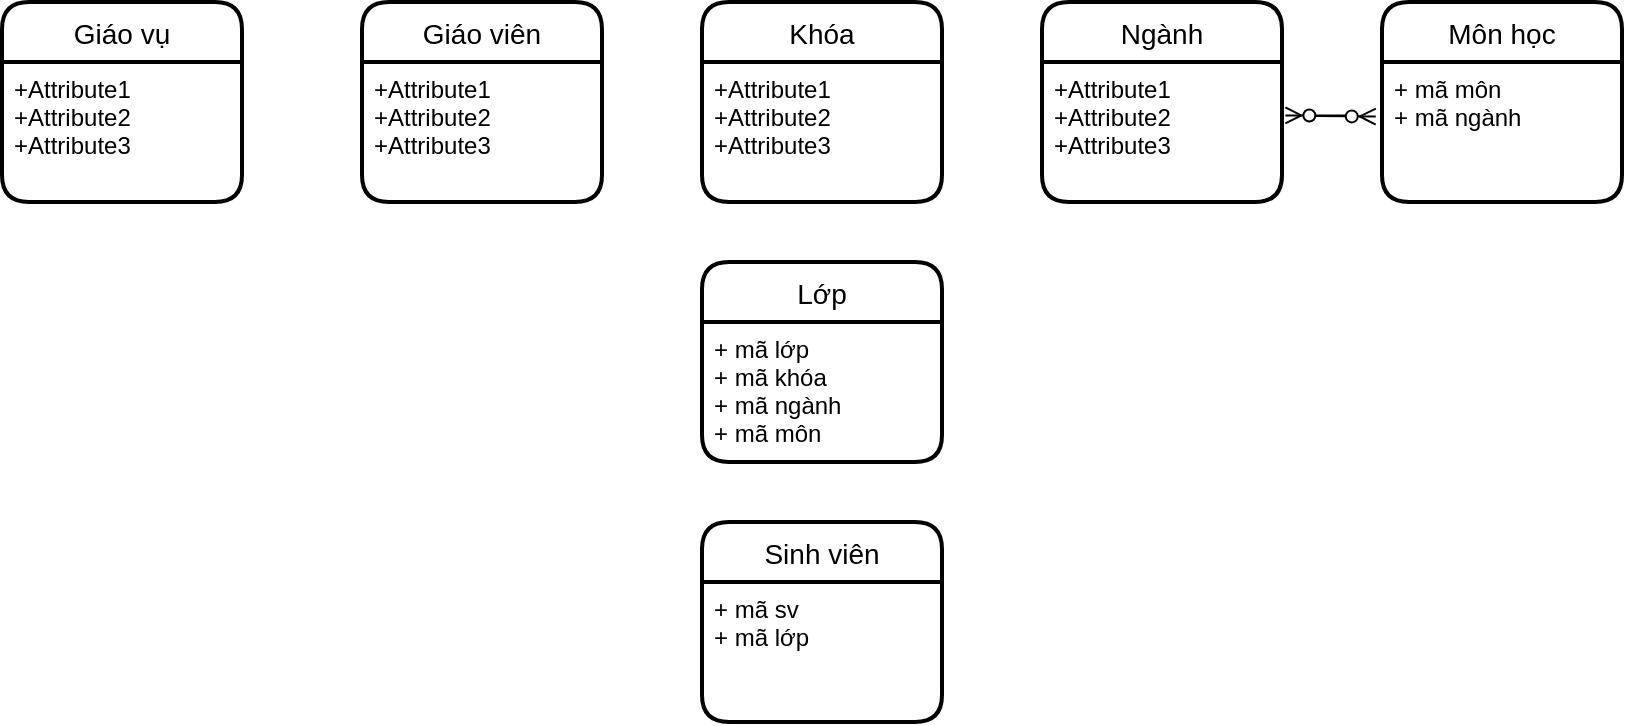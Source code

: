 <mxfile version="17.5.0" type="device" pages="4"><diagram id="koE74KYBbTdVh0Fminte" name="Page-1"><mxGraphModel dx="881" dy="399" grid="1" gridSize="10" guides="1" tooltips="1" connect="1" arrows="1" fold="1" page="1" pageScale="1" pageWidth="850" pageHeight="1100" math="0" shadow="0"><root><mxCell id="0"/><mxCell id="1" parent="0"/><mxCell id="gDH1uEvb45YzwYx4OSFr-1" value="Giáo vụ" style="swimlane;childLayout=stackLayout;horizontal=1;startSize=30;horizontalStack=0;rounded=1;fontSize=14;fontStyle=0;strokeWidth=2;resizeParent=0;resizeLast=1;shadow=0;dashed=0;align=center;" vertex="1" parent="1"><mxGeometry x="20" y="40" width="120" height="100" as="geometry"/></mxCell><mxCell id="gDH1uEvb45YzwYx4OSFr-2" value="+Attribute1&#10;+Attribute2&#10;+Attribute3" style="align=left;strokeColor=none;fillColor=none;spacingLeft=4;fontSize=12;verticalAlign=top;resizable=0;rotatable=0;part=1;" vertex="1" parent="gDH1uEvb45YzwYx4OSFr-1"><mxGeometry y="30" width="120" height="70" as="geometry"/></mxCell><mxCell id="gDH1uEvb45YzwYx4OSFr-3" value="Giáo viên" style="swimlane;childLayout=stackLayout;horizontal=1;startSize=30;horizontalStack=0;rounded=1;fontSize=14;fontStyle=0;strokeWidth=2;resizeParent=0;resizeLast=1;shadow=0;dashed=0;align=center;" vertex="1" parent="1"><mxGeometry x="200" y="40" width="120" height="100" as="geometry"/></mxCell><mxCell id="gDH1uEvb45YzwYx4OSFr-4" value="+Attribute1&#10;+Attribute2&#10;+Attribute3" style="align=left;strokeColor=none;fillColor=none;spacingLeft=4;fontSize=12;verticalAlign=top;resizable=0;rotatable=0;part=1;" vertex="1" parent="gDH1uEvb45YzwYx4OSFr-3"><mxGeometry y="30" width="120" height="70" as="geometry"/></mxCell><mxCell id="gDH1uEvb45YzwYx4OSFr-5" value="Khóa" style="swimlane;childLayout=stackLayout;horizontal=1;startSize=30;horizontalStack=0;rounded=1;fontSize=14;fontStyle=0;strokeWidth=2;resizeParent=0;resizeLast=1;shadow=0;dashed=0;align=center;" vertex="1" parent="1"><mxGeometry x="370" y="40" width="120" height="100" as="geometry"/></mxCell><mxCell id="gDH1uEvb45YzwYx4OSFr-6" value="+Attribute1&#10;+Attribute2&#10;+Attribute3" style="align=left;strokeColor=none;fillColor=none;spacingLeft=4;fontSize=12;verticalAlign=top;resizable=0;rotatable=0;part=1;" vertex="1" parent="gDH1uEvb45YzwYx4OSFr-5"><mxGeometry y="30" width="120" height="70" as="geometry"/></mxCell><mxCell id="gDH1uEvb45YzwYx4OSFr-7" value="Ngành" style="swimlane;childLayout=stackLayout;horizontal=1;startSize=30;horizontalStack=0;rounded=1;fontSize=14;fontStyle=0;strokeWidth=2;resizeParent=0;resizeLast=1;shadow=0;dashed=0;align=center;" vertex="1" parent="1"><mxGeometry x="540" y="40" width="120" height="100" as="geometry"/></mxCell><mxCell id="gDH1uEvb45YzwYx4OSFr-8" value="+Attribute1&#10;+Attribute2&#10;+Attribute3" style="align=left;strokeColor=none;fillColor=none;spacingLeft=4;fontSize=12;verticalAlign=top;resizable=0;rotatable=0;part=1;" vertex="1" parent="gDH1uEvb45YzwYx4OSFr-7"><mxGeometry y="30" width="120" height="70" as="geometry"/></mxCell><mxCell id="gDH1uEvb45YzwYx4OSFr-9" value="Lớp" style="swimlane;childLayout=stackLayout;horizontal=1;startSize=30;horizontalStack=0;rounded=1;fontSize=14;fontStyle=0;strokeWidth=2;resizeParent=0;resizeLast=1;shadow=0;dashed=0;align=center;" vertex="1" parent="1"><mxGeometry x="370" y="170" width="120" height="100" as="geometry"/></mxCell><mxCell id="gDH1uEvb45YzwYx4OSFr-10" value="+ mã lớp&#10;+ mã khóa&#10;+ mã ngành&#10;+ mã môn" style="align=left;strokeColor=none;fillColor=none;spacingLeft=4;fontSize=12;verticalAlign=top;resizable=0;rotatable=0;part=1;" vertex="1" parent="gDH1uEvb45YzwYx4OSFr-9"><mxGeometry y="30" width="120" height="70" as="geometry"/></mxCell><mxCell id="gDH1uEvb45YzwYx4OSFr-11" value="Môn học" style="swimlane;childLayout=stackLayout;horizontal=1;startSize=30;horizontalStack=0;rounded=1;fontSize=14;fontStyle=0;strokeWidth=2;resizeParent=0;resizeLast=1;shadow=0;dashed=0;align=center;" vertex="1" parent="1"><mxGeometry x="710" y="40" width="120" height="100" as="geometry"/></mxCell><mxCell id="gDH1uEvb45YzwYx4OSFr-12" value="+ mã môn&#10;+ mã ngành" style="align=left;strokeColor=none;fillColor=none;spacingLeft=4;fontSize=12;verticalAlign=top;resizable=0;rotatable=0;part=1;" vertex="1" parent="gDH1uEvb45YzwYx4OSFr-11"><mxGeometry y="30" width="120" height="70" as="geometry"/></mxCell><mxCell id="gDH1uEvb45YzwYx4OSFr-13" value="" style="edgeStyle=entityRelationEdgeStyle;fontSize=12;html=1;endArrow=ERzeroToMany;endFill=1;startArrow=ERzeroToMany;rounded=0;exitX=1.014;exitY=0.382;exitDx=0;exitDy=0;exitPerimeter=0;entryX=-0.026;entryY=0.39;entryDx=0;entryDy=0;entryPerimeter=0;" edge="1" parent="1" source="gDH1uEvb45YzwYx4OSFr-8" target="gDH1uEvb45YzwYx4OSFr-12"><mxGeometry width="100" height="100" relative="1" as="geometry"><mxPoint x="640" y="250" as="sourcePoint"/><mxPoint x="740" y="150" as="targetPoint"/></mxGeometry></mxCell><mxCell id="gDH1uEvb45YzwYx4OSFr-14" value="Sinh viên" style="swimlane;childLayout=stackLayout;horizontal=1;startSize=30;horizontalStack=0;rounded=1;fontSize=14;fontStyle=0;strokeWidth=2;resizeParent=0;resizeLast=1;shadow=0;dashed=0;align=center;" vertex="1" parent="1"><mxGeometry x="370" y="300" width="120" height="100" as="geometry"/></mxCell><mxCell id="gDH1uEvb45YzwYx4OSFr-15" value="+ mã sv&#10;+ mã lớp" style="align=left;strokeColor=none;fillColor=none;spacingLeft=4;fontSize=12;verticalAlign=top;resizable=0;rotatable=0;part=1;" vertex="1" parent="gDH1uEvb45YzwYx4OSFr-14"><mxGeometry y="30" width="120" height="70" as="geometry"/></mxCell></root></mxGraphModel></diagram><diagram id="IOFwdn7taGNWOnzeEMue" name="Page-2"><mxGraphModel dx="730" dy="331" grid="1" gridSize="10" guides="1" tooltips="1" connect="1" arrows="1" fold="1" page="1" pageScale="1" pageWidth="850" pageHeight="1100" math="0" shadow="0"><root><mxCell id="0"/><mxCell id="1" parent="0"/><mxCell id="hYSp0RIyK2pGuWSd7Fwo-1" value="" style="rounded=1;absoluteArcSize=1;html=1;arcSize=10;" vertex="1" parent="1"><mxGeometry x="150" y="180" width="420" height="270" as="geometry"/></mxCell><mxCell id="hYSp0RIyK2pGuWSd7Fwo-2" value="" style="html=1;shape=mxgraph.er.anchor;whiteSpace=wrap;" vertex="1" parent="hYSp0RIyK2pGuWSd7Fwo-1"><mxGeometry width="210.0" height="270" as="geometry"/></mxCell><mxCell id="hYSp0RIyK2pGuWSd7Fwo-3" value="Buổi học" style="rounded=1;absoluteArcSize=1;html=1;arcSize=10;whiteSpace=wrap;points=[];strokeColor=inherit;fillColor=inherit;" vertex="1" parent="hYSp0RIyK2pGuWSd7Fwo-1"><mxGeometry x="210.0" y="13.5" width="189.0" height="243.0" as="geometry"/></mxCell><mxCell id="2K_wMw3UfJhZAKNOL32X-1" value="Giáo viên" style="swimlane;childLayout=stackLayout;horizontal=1;startSize=30;horizontalStack=0;rounded=1;fontSize=14;fontStyle=0;strokeWidth=2;resizeParent=0;resizeLast=1;shadow=0;dashed=0;align=center;" vertex="1" parent="hYSp0RIyK2pGuWSd7Fwo-1"><mxGeometry x="22.105" y="75.6" width="121.579" height="108" as="geometry"/></mxCell><mxCell id="2K_wMw3UfJhZAKNOL32X-2" value="+Attribute1&#10;+Attribute2&#10;+Attribute3" style="align=left;strokeColor=none;fillColor=none;spacingLeft=4;fontSize=12;verticalAlign=top;resizable=0;rotatable=0;part=1;" vertex="1" parent="2K_wMw3UfJhZAKNOL32X-1"><mxGeometry y="30" width="121.579" height="78" as="geometry"/></mxCell><mxCell id="bHbEDZxX0hij-nJ0hmZd-1" value="Môn học" style="swimlane;childLayout=stackLayout;horizontal=1;startSize=30;horizontalStack=0;rounded=1;fontSize=14;fontStyle=0;strokeWidth=2;resizeParent=0;resizeLast=1;shadow=0;dashed=0;align=center;" vertex="1" parent="hYSp0RIyK2pGuWSd7Fwo-1"><mxGeometry x="249.237" y="21.6" width="115.5" height="97.2" as="geometry"/></mxCell><mxCell id="bHbEDZxX0hij-nJ0hmZd-2" value="+ mã môn&#10;+ mã ngành" style="align=left;strokeColor=none;fillColor=none;spacingLeft=4;fontSize=12;verticalAlign=top;resizable=0;rotatable=0;part=1;" vertex="1" parent="bHbEDZxX0hij-nJ0hmZd-1"><mxGeometry y="30" width="115.5" height="67.2" as="geometry"/></mxCell><mxCell id="qUthJXSoV2-EyF0Smrp_-1" value="Lớp" style="swimlane;childLayout=stackLayout;horizontal=1;startSize=30;horizontalStack=0;rounded=1;fontSize=14;fontStyle=0;strokeWidth=2;resizeParent=0;resizeLast=1;shadow=0;dashed=0;align=center;" vertex="1" parent="hYSp0RIyK2pGuWSd7Fwo-1"><mxGeometry x="249.237" y="148.5" width="115.5" height="99.9" as="geometry"/></mxCell><mxCell id="qUthJXSoV2-EyF0Smrp_-2" value="+ mã lớp&#10;+ mã khóa&#10;+ mã ngành&#10;+ mã môn" style="align=left;strokeColor=none;fillColor=none;spacingLeft=4;fontSize=12;verticalAlign=top;resizable=0;rotatable=0;part=1;" vertex="1" parent="qUthJXSoV2-EyF0Smrp_-1"><mxGeometry y="30" width="115.5" height="69.9" as="geometry"/></mxCell><mxCell id="qUthJXSoV2-EyF0Smrp_-3" value="" style="edgeStyle=entityRelationEdgeStyle;fontSize=12;html=1;endArrow=ERoneToMany;startArrow=ERzeroToOne;rounded=0;exitX=1;exitY=0.5;exitDx=0;exitDy=0;entryX=-0.004;entryY=0.541;entryDx=0;entryDy=0;entryPerimeter=0;" edge="1" parent="hYSp0RIyK2pGuWSd7Fwo-1" source="2K_wMw3UfJhZAKNOL32X-2" target="hYSp0RIyK2pGuWSd7Fwo-3"><mxGeometry width="100" height="100" relative="1" as="geometry"><mxPoint x="121.579" y="205.2" as="sourcePoint"/><mxPoint x="232.105" y="97.2" as="targetPoint"/></mxGeometry></mxCell></root></mxGraphModel></diagram><diagram id="gBqsEyKMR3X4fmE3Hi53" name="Page-3"><mxGraphModel dx="730" dy="331" grid="1" gridSize="10" guides="1" tooltips="1" connect="1" arrows="1" fold="1" page="1" pageScale="1" pageWidth="850" pageHeight="1100" math="0" shadow="0"><root><mxCell id="0"/><mxCell id="1" parent="0"/><mxCell id="i9kXjsu0Lh2iQEGJUg00-4" value="" style="rounded=1;absoluteArcSize=1;html=1;arcSize=10;" vertex="1" parent="1"><mxGeometry x="140" y="430" width="550" height="270" as="geometry"/></mxCell><mxCell id="i9kXjsu0Lh2iQEGJUg00-5" value="" style="html=1;shape=mxgraph.er.anchor;whiteSpace=wrap;" vertex="1" parent="i9kXjsu0Lh2iQEGJUg00-4"><mxGeometry width="275.0" height="270.0" as="geometry"/></mxCell><mxCell id="i9kXjsu0Lh2iQEGJUg00-6" value="Điểm danh" style="rounded=1;absoluteArcSize=1;html=1;arcSize=10;whiteSpace=wrap;points=[];strokeColor=inherit;fillColor=inherit;" vertex="1" parent="i9kXjsu0Lh2iQEGJUg00-4"><mxGeometry x="250" y="13.5" width="282.54" height="243" as="geometry"/></mxCell><mxCell id="SujTpPtKxpmDoAO9S4-F-1" value="Giáo viên" style="swimlane;childLayout=stackLayout;horizontal=1;startSize=30;horizontalStack=0;rounded=1;fontSize=14;fontStyle=0;strokeWidth=2;resizeParent=0;resizeLast=1;shadow=0;dashed=0;align=center;" vertex="1" parent="i9kXjsu0Lh2iQEGJUg00-4"><mxGeometry x="39.286" y="156.5" width="117.857" height="100" as="geometry"/></mxCell><mxCell id="SujTpPtKxpmDoAO9S4-F-2" value="+Attribute1&#10;+Attribute2&#10;+Attribute3" style="align=left;strokeColor=none;fillColor=none;spacingLeft=4;fontSize=12;verticalAlign=top;resizable=0;rotatable=0;part=1;" vertex="1" parent="SujTpPtKxpmDoAO9S4-F-1"><mxGeometry y="30" width="117.857" height="70" as="geometry"/></mxCell><mxCell id="y4XeqqIFq1ydAOYioJnx-1" value="Sinh viên" style="swimlane;childLayout=stackLayout;horizontal=1;startSize=30;horizontalStack=0;rounded=1;fontSize=14;fontStyle=0;strokeWidth=2;resizeParent=0;resizeLast=1;shadow=0;dashed=0;align=center;" vertex="1" parent="i9kXjsu0Lh2iQEGJUg00-4"><mxGeometry x="39.286" y="20" width="117.857" height="100" as="geometry"/></mxCell><mxCell id="y4XeqqIFq1ydAOYioJnx-2" value="+ mã sv&#10;+ mã lớp" style="align=left;strokeColor=none;fillColor=none;spacingLeft=4;fontSize=12;verticalAlign=top;resizable=0;rotatable=0;part=1;" vertex="1" parent="y4XeqqIFq1ydAOYioJnx-1"><mxGeometry y="30" width="117.857" height="70" as="geometry"/></mxCell><mxCell id="9jo_XsluAS0dqH1-hioh-1" value="Môn học" style="swimlane;childLayout=stackLayout;horizontal=1;startSize=30;horizontalStack=0;rounded=1;fontSize=14;fontStyle=0;strokeWidth=2;resizeParent=0;resizeLast=1;shadow=0;dashed=0;align=center;" vertex="1" parent="i9kXjsu0Lh2iQEGJUg00-4"><mxGeometry x="275.0" y="20" width="90.139" height="100" as="geometry"/></mxCell><mxCell id="9jo_XsluAS0dqH1-hioh-2" value="+ mã môn&#10;+ mã ngành" style="align=left;strokeColor=none;fillColor=none;spacingLeft=4;fontSize=12;verticalAlign=top;resizable=0;rotatable=0;part=1;" vertex="1" parent="9jo_XsluAS0dqH1-hioh-1"><mxGeometry y="30" width="90.139" height="70" as="geometry"/></mxCell><mxCell id="equvFKs69EeuDZQYE0-h-1" value="Lớp" style="swimlane;childLayout=stackLayout;horizontal=1;startSize=30;horizontalStack=0;rounded=1;fontSize=14;fontStyle=0;strokeWidth=2;resizeParent=0;resizeLast=1;shadow=0;dashed=0;align=center;" vertex="1" parent="i9kXjsu0Lh2iQEGJUg00-4"><mxGeometry x="275.0" y="150" width="90.139" height="100" as="geometry"/></mxCell><mxCell id="equvFKs69EeuDZQYE0-h-2" value="+ mã lớp&#10;+ mã khóa&#10;+ mã ngành&#10;+ mã môn" style="align=left;strokeColor=none;fillColor=none;spacingLeft=4;fontSize=12;verticalAlign=top;resizable=0;rotatable=0;part=1;" vertex="1" parent="equvFKs69EeuDZQYE0-h-1"><mxGeometry y="30" width="90.139" height="70" as="geometry"/></mxCell><mxCell id="equvFKs69EeuDZQYE0-h-3" value="" style="edgeStyle=entityRelationEdgeStyle;fontSize=12;html=1;endArrow=ERzeroToMany;endFill=1;startArrow=ERzeroToMany;rounded=0;exitX=1;exitY=0.5;exitDx=0;exitDy=0;entryX=-0.007;entryY=0.499;entryDx=0;entryDy=0;entryPerimeter=0;" edge="1" parent="i9kXjsu0Lh2iQEGJUg00-4" source="y4XeqqIFq1ydAOYioJnx-2" target="i9kXjsu0Lh2iQEGJUg00-6"><mxGeometry width="100" height="100" relative="1" as="geometry"><mxPoint x="209.524" y="120" as="sourcePoint"/><mxPoint x="340.476" y="20" as="targetPoint"/></mxGeometry></mxCell><mxCell id="equvFKs69EeuDZQYE0-h-4" value="Ngày" style="swimlane;childLayout=stackLayout;horizontal=1;startSize=30;horizontalStack=0;rounded=1;fontSize=14;fontStyle=0;strokeWidth=2;resizeParent=0;resizeLast=1;shadow=0;dashed=0;align=center;" vertex="1" parent="i9kXjsu0Lh2iQEGJUg00-4"><mxGeometry x="427.778" y="85" width="90.139" height="100" as="geometry"/></mxCell><mxCell id="equvFKs69EeuDZQYE0-h-8" value="" style="edgeStyle=entityRelationEdgeStyle;fontSize=12;html=1;endArrow=ERzeroToMany;startArrow=ERzeroToOne;rounded=0;entryX=-0.002;entryY=0.676;entryDx=0;entryDy=0;entryPerimeter=0;" edge="1" parent="i9kXjsu0Lh2iQEGJUg00-4" target="i9kXjsu0Lh2iQEGJUg00-6"><mxGeometry width="100" height="100" relative="1" as="geometry"><mxPoint x="160" y="220" as="sourcePoint"/><mxPoint x="300" y="156.5" as="targetPoint"/></mxGeometry></mxCell></root></mxGraphModel></diagram><diagram id="-vJ7uW42RchMxE39szFe" name="Page-4"><mxGraphModel dx="730" dy="331" grid="1" gridSize="10" guides="1" tooltips="1" connect="1" arrows="1" fold="1" page="1" pageScale="1" pageWidth="850" pageHeight="1100" math="0" shadow="0"><root><mxCell id="0"/><mxCell id="1" parent="0"/><mxCell id="8sGWSMg7pT73G1mYP9GL-1" value="" style="rounded=1;absoluteArcSize=1;html=1;arcSize=10;" vertex="1" parent="1"><mxGeometry x="130" y="400" width="550" height="270" as="geometry"/></mxCell><mxCell id="8sGWSMg7pT73G1mYP9GL-2" value="" style="html=1;shape=mxgraph.er.anchor;whiteSpace=wrap;" vertex="1" parent="8sGWSMg7pT73G1mYP9GL-1"><mxGeometry width="275.0" height="270.0" as="geometry"/></mxCell><mxCell id="8sGWSMg7pT73G1mYP9GL-3" value="Lịch thi" style="rounded=1;absoluteArcSize=1;html=1;arcSize=10;whiteSpace=wrap;points=[];strokeColor=inherit;fillColor=inherit;" vertex="1" parent="8sGWSMg7pT73G1mYP9GL-1"><mxGeometry x="250" y="13.5" width="282.54" height="243" as="geometry"/></mxCell><mxCell id="8sGWSMg7pT73G1mYP9GL-4" value="Giáo viên" style="swimlane;childLayout=stackLayout;horizontal=1;startSize=30;horizontalStack=0;rounded=1;fontSize=14;fontStyle=0;strokeWidth=2;resizeParent=0;resizeLast=1;shadow=0;dashed=0;align=center;" vertex="1" parent="8sGWSMg7pT73G1mYP9GL-1"><mxGeometry x="39.286" y="156.5" width="117.857" height="100" as="geometry"/></mxCell><mxCell id="8sGWSMg7pT73G1mYP9GL-5" value="+Attribute1&#10;+Attribute2&#10;+Attribute3" style="align=left;strokeColor=none;fillColor=none;spacingLeft=4;fontSize=12;verticalAlign=top;resizable=0;rotatable=0;part=1;" vertex="1" parent="8sGWSMg7pT73G1mYP9GL-4"><mxGeometry y="30" width="117.857" height="70" as="geometry"/></mxCell><mxCell id="8sGWSMg7pT73G1mYP9GL-6" value="Sinh viên" style="swimlane;childLayout=stackLayout;horizontal=1;startSize=30;horizontalStack=0;rounded=1;fontSize=14;fontStyle=0;strokeWidth=2;resizeParent=0;resizeLast=1;shadow=0;dashed=0;align=center;" vertex="1" parent="8sGWSMg7pT73G1mYP9GL-1"><mxGeometry x="39.286" y="20" width="117.857" height="100" as="geometry"/></mxCell><mxCell id="8sGWSMg7pT73G1mYP9GL-7" value="+ mã sv&#10;+ mã lớp" style="align=left;strokeColor=none;fillColor=none;spacingLeft=4;fontSize=12;verticalAlign=top;resizable=0;rotatable=0;part=1;" vertex="1" parent="8sGWSMg7pT73G1mYP9GL-6"><mxGeometry y="30" width="117.857" height="70" as="geometry"/></mxCell><mxCell id="8sGWSMg7pT73G1mYP9GL-8" value="Môn học" style="swimlane;childLayout=stackLayout;horizontal=1;startSize=30;horizontalStack=0;rounded=1;fontSize=14;fontStyle=0;strokeWidth=2;resizeParent=0;resizeLast=1;shadow=0;dashed=0;align=center;" vertex="1" parent="8sGWSMg7pT73G1mYP9GL-1"><mxGeometry x="275.0" y="20" width="90.139" height="100" as="geometry"/></mxCell><mxCell id="8sGWSMg7pT73G1mYP9GL-9" value="+ mã môn&#10;+ mã ngành" style="align=left;strokeColor=none;fillColor=none;spacingLeft=4;fontSize=12;verticalAlign=top;resizable=0;rotatable=0;part=1;" vertex="1" parent="8sGWSMg7pT73G1mYP9GL-8"><mxGeometry y="30" width="90.139" height="70" as="geometry"/></mxCell><mxCell id="8sGWSMg7pT73G1mYP9GL-10" value="Lớp" style="swimlane;childLayout=stackLayout;horizontal=1;startSize=30;horizontalStack=0;rounded=1;fontSize=14;fontStyle=0;strokeWidth=2;resizeParent=0;resizeLast=1;shadow=0;dashed=0;align=center;" vertex="1" parent="8sGWSMg7pT73G1mYP9GL-1"><mxGeometry x="275.0" y="150" width="90.139" height="100" as="geometry"/></mxCell><mxCell id="8sGWSMg7pT73G1mYP9GL-11" value="+ mã lớp&#10;+ mã khóa&#10;+ mã ngành&#10;+ mã môn" style="align=left;strokeColor=none;fillColor=none;spacingLeft=4;fontSize=12;verticalAlign=top;resizable=0;rotatable=0;part=1;" vertex="1" parent="8sGWSMg7pT73G1mYP9GL-10"><mxGeometry y="30" width="90.139" height="70" as="geometry"/></mxCell><mxCell id="8sGWSMg7pT73G1mYP9GL-12" value="" style="edgeStyle=entityRelationEdgeStyle;fontSize=12;html=1;endArrow=ERzeroToMany;endFill=1;startArrow=ERzeroToMany;rounded=0;exitX=1;exitY=0.5;exitDx=0;exitDy=0;entryX=-0.007;entryY=0.499;entryDx=0;entryDy=0;entryPerimeter=0;" edge="1" parent="8sGWSMg7pT73G1mYP9GL-1" source="8sGWSMg7pT73G1mYP9GL-7" target="8sGWSMg7pT73G1mYP9GL-3"><mxGeometry width="100" height="100" relative="1" as="geometry"><mxPoint x="209.524" y="120" as="sourcePoint"/><mxPoint x="340.476" y="20" as="targetPoint"/></mxGeometry></mxCell><mxCell id="8sGWSMg7pT73G1mYP9GL-13" value="Ngày" style="swimlane;childLayout=stackLayout;horizontal=1;startSize=30;horizontalStack=0;rounded=1;fontSize=14;fontStyle=0;strokeWidth=2;resizeParent=0;resizeLast=1;shadow=0;dashed=0;align=center;" vertex="1" parent="8sGWSMg7pT73G1mYP9GL-1"><mxGeometry x="427.778" y="85" width="90.139" height="100" as="geometry"/></mxCell><mxCell id="8sGWSMg7pT73G1mYP9GL-14" value="" style="edgeStyle=entityRelationEdgeStyle;fontSize=12;html=1;endArrow=ERzeroToMany;startArrow=ERzeroToOne;rounded=0;entryX=-0.002;entryY=0.676;entryDx=0;entryDy=0;entryPerimeter=0;" edge="1" parent="8sGWSMg7pT73G1mYP9GL-1" target="8sGWSMg7pT73G1mYP9GL-3"><mxGeometry width="100" height="100" relative="1" as="geometry"><mxPoint x="160" y="220" as="sourcePoint"/><mxPoint x="300" y="156.5" as="targetPoint"/></mxGeometry></mxCell></root></mxGraphModel></diagram></mxfile>